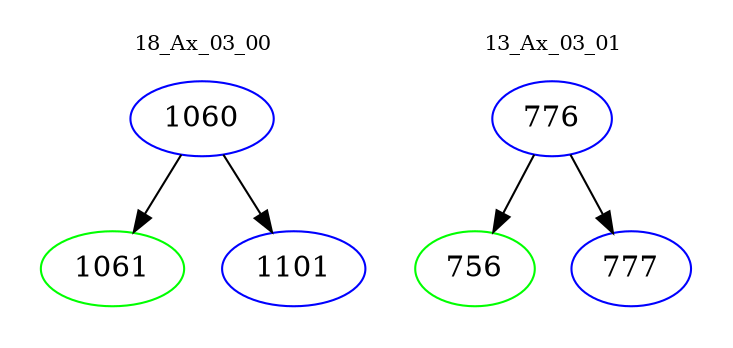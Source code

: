 digraph{
subgraph cluster_0 {
color = white
label = "18_Ax_03_00";
fontsize=10;
T0_1060 [label="1060", color="blue"]
T0_1060 -> T0_1061 [color="black"]
T0_1061 [label="1061", color="green"]
T0_1060 -> T0_1101 [color="black"]
T0_1101 [label="1101", color="blue"]
}
subgraph cluster_1 {
color = white
label = "13_Ax_03_01";
fontsize=10;
T1_776 [label="776", color="blue"]
T1_776 -> T1_756 [color="black"]
T1_756 [label="756", color="green"]
T1_776 -> T1_777 [color="black"]
T1_777 [label="777", color="blue"]
}
}
